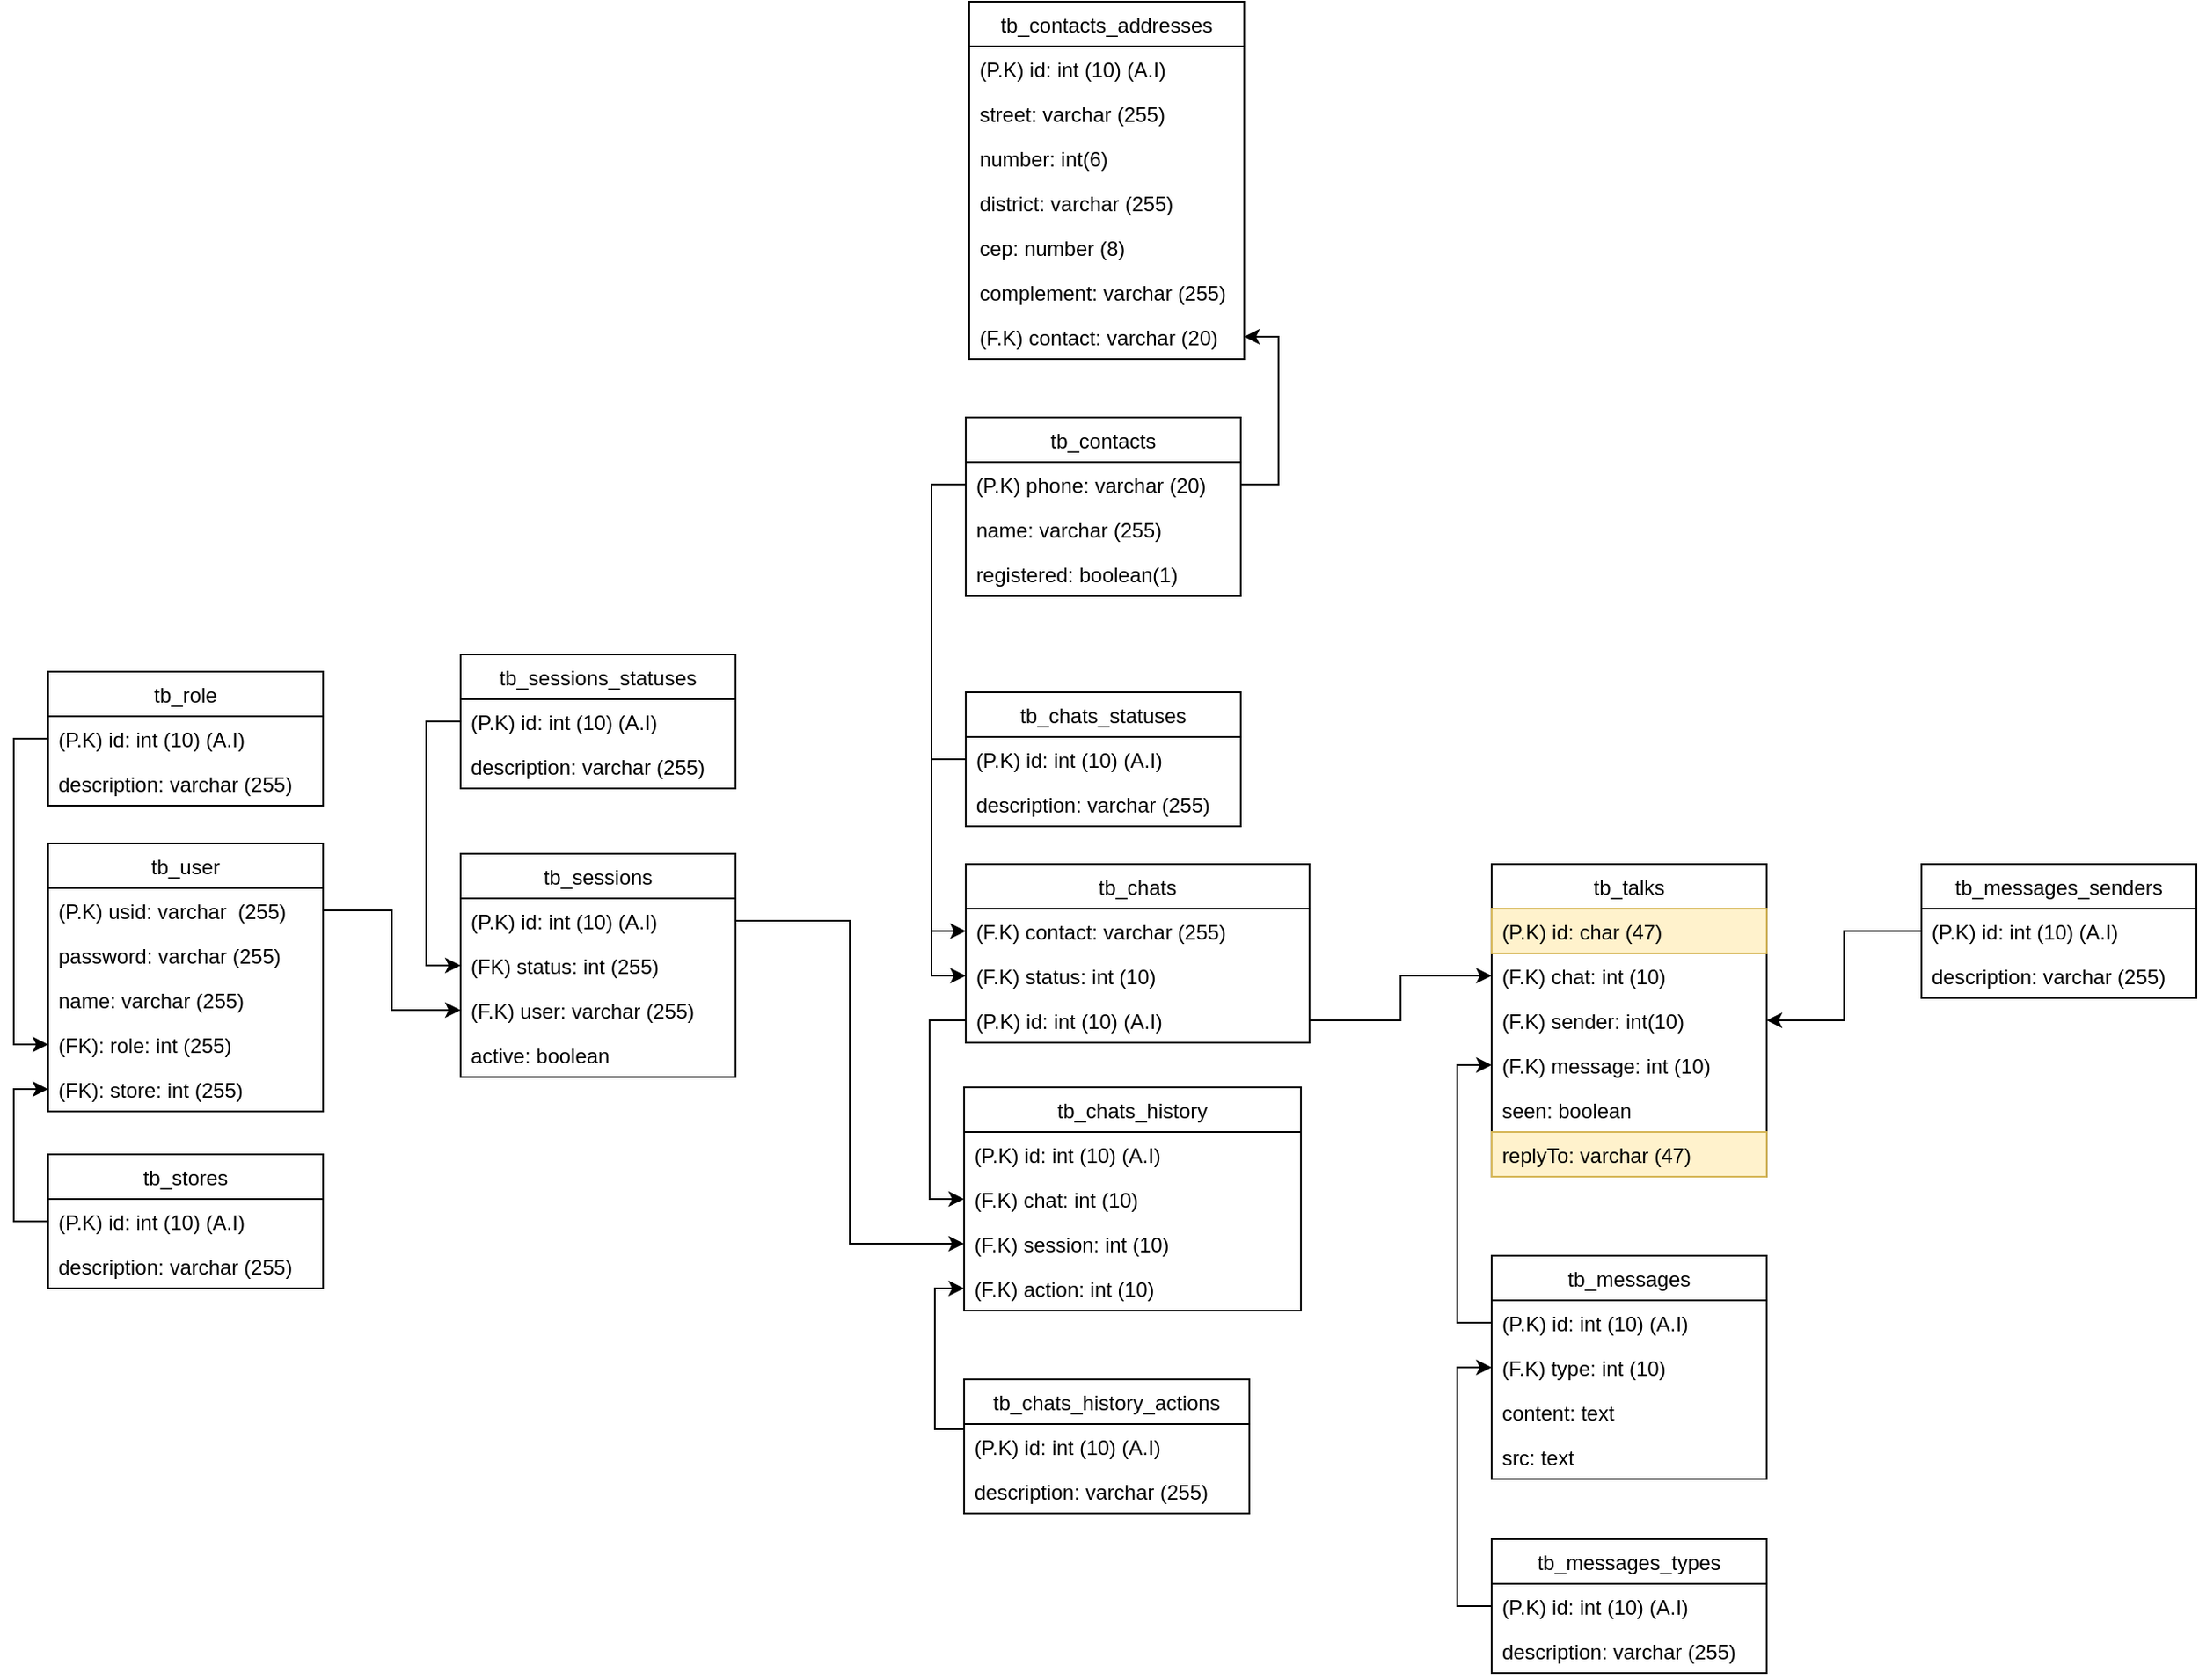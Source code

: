 <mxfile version="13.9.9" type="device"><diagram id="2EcTxf1iNhqxiwhbjNXl" name="Página-1"><mxGraphModel dx="868" dy="1689" grid="1" gridSize="10" guides="1" tooltips="1" connect="1" arrows="1" fold="1" page="1" pageScale="1" pageWidth="827" pageHeight="1169" math="0" shadow="0"><root><mxCell id="0"/><mxCell id="1" parent="0"/><mxCell id="K1PLy7R-5NIHzpUvjpQg-1" value="tb_user" style="swimlane;fontStyle=0;childLayout=stackLayout;horizontal=1;startSize=26;fillColor=none;horizontalStack=0;resizeParent=1;resizeParentMax=0;resizeLast=0;collapsible=1;marginBottom=0;" parent="1" vertex="1"><mxGeometry x="160" y="230" width="160" height="156" as="geometry"/></mxCell><mxCell id="K1PLy7R-5NIHzpUvjpQg-2" value="(P.K) usid: varchar  (255)" style="text;strokeColor=none;fillColor=none;align=left;verticalAlign=top;spacingLeft=4;spacingRight=4;overflow=hidden;rotatable=0;points=[[0,0.5],[1,0.5]];portConstraint=eastwest;" parent="K1PLy7R-5NIHzpUvjpQg-1" vertex="1"><mxGeometry y="26" width="160" height="26" as="geometry"/></mxCell><mxCell id="K1PLy7R-5NIHzpUvjpQg-3" value="password: varchar (255)" style="text;strokeColor=none;fillColor=none;align=left;verticalAlign=top;spacingLeft=4;spacingRight=4;overflow=hidden;rotatable=0;points=[[0,0.5],[1,0.5]];portConstraint=eastwest;" parent="K1PLy7R-5NIHzpUvjpQg-1" vertex="1"><mxGeometry y="52" width="160" height="26" as="geometry"/></mxCell><mxCell id="K1PLy7R-5NIHzpUvjpQg-4" value="name: varchar (255)" style="text;strokeColor=none;fillColor=none;align=left;verticalAlign=top;spacingLeft=4;spacingRight=4;overflow=hidden;rotatable=0;points=[[0,0.5],[1,0.5]];portConstraint=eastwest;" parent="K1PLy7R-5NIHzpUvjpQg-1" vertex="1"><mxGeometry y="78" width="160" height="26" as="geometry"/></mxCell><mxCell id="K1PLy7R-5NIHzpUvjpQg-5" value="(FK): role: int (255)" style="text;strokeColor=none;fillColor=none;align=left;verticalAlign=top;spacingLeft=4;spacingRight=4;overflow=hidden;rotatable=0;points=[[0,0.5],[1,0.5]];portConstraint=eastwest;" parent="K1PLy7R-5NIHzpUvjpQg-1" vertex="1"><mxGeometry y="104" width="160" height="26" as="geometry"/></mxCell><mxCell id="ibkgwpEiyWrWjp9flBz_-4" value="(FK): store: int (255)" style="text;strokeColor=none;fillColor=none;align=left;verticalAlign=top;spacingLeft=4;spacingRight=4;overflow=hidden;rotatable=0;points=[[0,0.5],[1,0.5]];portConstraint=eastwest;" parent="K1PLy7R-5NIHzpUvjpQg-1" vertex="1"><mxGeometry y="130" width="160" height="26" as="geometry"/></mxCell><mxCell id="K1PLy7R-5NIHzpUvjpQg-6" value="tb_role" style="swimlane;fontStyle=0;childLayout=stackLayout;horizontal=1;startSize=26;fillColor=none;horizontalStack=0;resizeParent=1;resizeParentMax=0;resizeLast=0;collapsible=1;marginBottom=0;" parent="1" vertex="1"><mxGeometry x="160" y="130" width="160" height="78" as="geometry"/></mxCell><mxCell id="K1PLy7R-5NIHzpUvjpQg-7" value="(P.K) id: int (10) (A.I)" style="text;strokeColor=none;fillColor=none;align=left;verticalAlign=top;spacingLeft=4;spacingRight=4;overflow=hidden;rotatable=0;points=[[0,0.5],[1,0.5]];portConstraint=eastwest;" parent="K1PLy7R-5NIHzpUvjpQg-6" vertex="1"><mxGeometry y="26" width="160" height="26" as="geometry"/></mxCell><mxCell id="K1PLy7R-5NIHzpUvjpQg-8" value="description: varchar (255)" style="text;strokeColor=none;fillColor=none;align=left;verticalAlign=top;spacingLeft=4;spacingRight=4;overflow=hidden;rotatable=0;points=[[0,0.5],[1,0.5]];portConstraint=eastwest;" parent="K1PLy7R-5NIHzpUvjpQg-6" vertex="1"><mxGeometry y="52" width="160" height="26" as="geometry"/></mxCell><mxCell id="K1PLy7R-5NIHzpUvjpQg-10" style="edgeStyle=orthogonalEdgeStyle;rounded=0;orthogonalLoop=1;jettySize=auto;html=1;entryX=0;entryY=0.5;entryDx=0;entryDy=0;" parent="1" source="K1PLy7R-5NIHzpUvjpQg-7" target="K1PLy7R-5NIHzpUvjpQg-5" edge="1"><mxGeometry relative="1" as="geometry"/></mxCell><mxCell id="K1PLy7R-5NIHzpUvjpQg-11" value="tb_chats" style="swimlane;fontStyle=0;childLayout=stackLayout;horizontal=1;startSize=26;fillColor=none;horizontalStack=0;resizeParent=1;resizeParentMax=0;resizeLast=0;collapsible=1;marginBottom=0;" parent="1" vertex="1"><mxGeometry x="693.94" y="242" width="200" height="104" as="geometry"/></mxCell><mxCell id="K1PLy7R-5NIHzpUvjpQg-14" value="(F.K) contact: varchar (255)" style="text;strokeColor=none;fillColor=none;align=left;verticalAlign=top;spacingLeft=4;spacingRight=4;overflow=hidden;rotatable=0;points=[[0,0.5],[1,0.5]];portConstraint=eastwest;" parent="K1PLy7R-5NIHzpUvjpQg-11" vertex="1"><mxGeometry y="26" width="200" height="26" as="geometry"/></mxCell><mxCell id="K1PLy7R-5NIHzpUvjpQg-13" value="(F.K) status: int (10)" style="text;strokeColor=none;fillColor=none;align=left;verticalAlign=top;spacingLeft=4;spacingRight=4;overflow=hidden;rotatable=0;points=[[0,0.5],[1,0.5]];portConstraint=eastwest;" parent="K1PLy7R-5NIHzpUvjpQg-11" vertex="1"><mxGeometry y="52" width="200" height="26" as="geometry"/></mxCell><mxCell id="K1PLy7R-5NIHzpUvjpQg-12" value="(P.K) id: int (10) (A.I)" style="text;align=left;verticalAlign=top;spacingLeft=4;spacingRight=4;overflow=hidden;rotatable=0;points=[[0,0.5],[1,0.5]];portConstraint=eastwest;" parent="K1PLy7R-5NIHzpUvjpQg-11" vertex="1"><mxGeometry y="78" width="200" height="26" as="geometry"/></mxCell><mxCell id="K1PLy7R-5NIHzpUvjpQg-19" value="tb_chats_statuses" style="swimlane;fontStyle=0;childLayout=stackLayout;horizontal=1;startSize=26;fillColor=none;horizontalStack=0;resizeParent=1;resizeParentMax=0;resizeLast=0;collapsible=1;marginBottom=0;" parent="1" vertex="1"><mxGeometry x="693.94" y="142" width="160" height="78" as="geometry"/></mxCell><mxCell id="K1PLy7R-5NIHzpUvjpQg-20" value="(P.K) id: int (10) (A.I)" style="text;strokeColor=none;fillColor=none;align=left;verticalAlign=top;spacingLeft=4;spacingRight=4;overflow=hidden;rotatable=0;points=[[0,0.5],[1,0.5]];portConstraint=eastwest;" parent="K1PLy7R-5NIHzpUvjpQg-19" vertex="1"><mxGeometry y="26" width="160" height="26" as="geometry"/></mxCell><mxCell id="K1PLy7R-5NIHzpUvjpQg-21" value="description: varchar (255)" style="text;strokeColor=none;fillColor=none;align=left;verticalAlign=top;spacingLeft=4;spacingRight=4;overflow=hidden;rotatable=0;points=[[0,0.5],[1,0.5]];portConstraint=eastwest;" parent="K1PLy7R-5NIHzpUvjpQg-19" vertex="1"><mxGeometry y="52" width="160" height="26" as="geometry"/></mxCell><mxCell id="K1PLy7R-5NIHzpUvjpQg-30" value="tb_contacts" style="swimlane;fontStyle=0;childLayout=stackLayout;horizontal=1;startSize=26;fillColor=none;horizontalStack=0;resizeParent=1;resizeParentMax=0;resizeLast=0;collapsible=1;marginBottom=0;" parent="1" vertex="1"><mxGeometry x="693.94" y="-18" width="160" height="104" as="geometry"/></mxCell><mxCell id="K1PLy7R-5NIHzpUvjpQg-31" value="(P.K) phone: varchar (20)" style="text;strokeColor=none;fillColor=none;align=left;verticalAlign=top;spacingLeft=4;spacingRight=4;overflow=hidden;rotatable=0;points=[[0,0.5],[1,0.5]];portConstraint=eastwest;" parent="K1PLy7R-5NIHzpUvjpQg-30" vertex="1"><mxGeometry y="26" width="160" height="26" as="geometry"/></mxCell><mxCell id="K1PLy7R-5NIHzpUvjpQg-32" value="name: varchar (255)" style="text;strokeColor=none;fillColor=none;align=left;verticalAlign=top;spacingLeft=4;spacingRight=4;overflow=hidden;rotatable=0;points=[[0,0.5],[1,0.5]];portConstraint=eastwest;" parent="K1PLy7R-5NIHzpUvjpQg-30" vertex="1"><mxGeometry y="52" width="160" height="26" as="geometry"/></mxCell><mxCell id="K1PLy7R-5NIHzpUvjpQg-34" value="registered: boolean(1)" style="text;strokeColor=none;fillColor=none;align=left;verticalAlign=top;spacingLeft=4;spacingRight=4;overflow=hidden;rotatable=0;points=[[0,0.5],[1,0.5]];portConstraint=eastwest;" parent="K1PLy7R-5NIHzpUvjpQg-30" vertex="1"><mxGeometry y="78" width="160" height="26" as="geometry"/></mxCell><mxCell id="K1PLy7R-5NIHzpUvjpQg-39" value="tb_chats_history" style="swimlane;fontStyle=0;childLayout=stackLayout;horizontal=1;startSize=26;fillColor=none;horizontalStack=0;resizeParent=1;resizeParentMax=0;resizeLast=0;collapsible=1;marginBottom=0;" parent="1" vertex="1"><mxGeometry x="692.94" y="372" width="196" height="130" as="geometry"/></mxCell><mxCell id="K1PLy7R-5NIHzpUvjpQg-40" value="(P.K) id: int (10) (A.I)" style="text;strokeColor=none;fillColor=none;align=left;verticalAlign=top;spacingLeft=4;spacingRight=4;overflow=hidden;rotatable=0;points=[[0,0.5],[1,0.5]];portConstraint=eastwest;" parent="K1PLy7R-5NIHzpUvjpQg-39" vertex="1"><mxGeometry y="26" width="196" height="26" as="geometry"/></mxCell><mxCell id="K1PLy7R-5NIHzpUvjpQg-41" value="(F.K) chat: int (10)" style="text;strokeColor=none;fillColor=none;align=left;verticalAlign=top;spacingLeft=4;spacingRight=4;overflow=hidden;rotatable=0;points=[[0,0.5],[1,0.5]];portConstraint=eastwest;" parent="K1PLy7R-5NIHzpUvjpQg-39" vertex="1"><mxGeometry y="52" width="196" height="26" as="geometry"/></mxCell><mxCell id="K1PLy7R-5NIHzpUvjpQg-43" value="(F.K) session: int (10)" style="text;strokeColor=none;fillColor=none;align=left;verticalAlign=top;spacingLeft=4;spacingRight=4;overflow=hidden;rotatable=0;points=[[0,0.5],[1,0.5]];portConstraint=eastwest;" parent="K1PLy7R-5NIHzpUvjpQg-39" vertex="1"><mxGeometry y="78" width="196" height="26" as="geometry"/></mxCell><mxCell id="K1PLy7R-5NIHzpUvjpQg-42" value="(F.K) action: int (10)" style="text;strokeColor=none;fillColor=none;align=left;verticalAlign=top;spacingLeft=4;spacingRight=4;overflow=hidden;rotatable=0;points=[[0,0.5],[1,0.5]];portConstraint=eastwest;" parent="K1PLy7R-5NIHzpUvjpQg-39" vertex="1"><mxGeometry y="104" width="196" height="26" as="geometry"/></mxCell><mxCell id="K1PLy7R-5NIHzpUvjpQg-48" value="tb_chats_history_actions" style="swimlane;fontStyle=0;childLayout=stackLayout;horizontal=1;startSize=26;fillColor=none;horizontalStack=0;resizeParent=1;resizeParentMax=0;resizeLast=0;collapsible=1;marginBottom=0;" parent="1" vertex="1"><mxGeometry x="692.94" y="542" width="166" height="78" as="geometry"/></mxCell><mxCell id="K1PLy7R-5NIHzpUvjpQg-49" value="(P.K) id: int (10) (A.I)" style="text;strokeColor=none;fillColor=none;align=left;verticalAlign=top;spacingLeft=4;spacingRight=4;overflow=hidden;rotatable=0;points=[[0,0.5],[1,0.5]];portConstraint=eastwest;" parent="K1PLy7R-5NIHzpUvjpQg-48" vertex="1"><mxGeometry y="26" width="166" height="26" as="geometry"/></mxCell><mxCell id="K1PLy7R-5NIHzpUvjpQg-50" value="description: varchar (255)" style="text;strokeColor=none;fillColor=none;align=left;verticalAlign=top;spacingLeft=4;spacingRight=4;overflow=hidden;rotatable=0;points=[[0,0.5],[1,0.5]];portConstraint=eastwest;" parent="K1PLy7R-5NIHzpUvjpQg-48" vertex="1"><mxGeometry y="52" width="166" height="26" as="geometry"/></mxCell><mxCell id="K1PLy7R-5NIHzpUvjpQg-58" style="edgeStyle=orthogonalEdgeStyle;rounded=0;orthogonalLoop=1;jettySize=auto;html=1;entryX=0;entryY=0.5;entryDx=0;entryDy=0;" parent="1" source="K1PLy7R-5NIHzpUvjpQg-49" target="K1PLy7R-5NIHzpUvjpQg-42" edge="1"><mxGeometry relative="1" as="geometry"><Array as="points"><mxPoint x="675.94" y="571"/><mxPoint x="675.94" y="489"/></Array></mxGeometry></mxCell><mxCell id="K1PLy7R-5NIHzpUvjpQg-61" value="tb_talks" style="swimlane;fontStyle=0;childLayout=stackLayout;horizontal=1;startSize=26;fillColor=none;horizontalStack=0;resizeParent=1;resizeParentMax=0;resizeLast=0;collapsible=1;marginBottom=0;" parent="1" vertex="1"><mxGeometry x="999.94" y="242" width="160" height="182" as="geometry"/></mxCell><mxCell id="K1PLy7R-5NIHzpUvjpQg-62" value="(P.K) id: char (47) " style="text;strokeColor=#d6b656;fillColor=#fff2cc;align=left;verticalAlign=top;spacingLeft=4;spacingRight=4;overflow=hidden;rotatable=0;points=[[0,0.5],[1,0.5]];portConstraint=eastwest;" parent="K1PLy7R-5NIHzpUvjpQg-61" vertex="1"><mxGeometry y="26" width="160" height="26" as="geometry"/></mxCell><mxCell id="K1PLy7R-5NIHzpUvjpQg-63" value="(F.K) chat: int (10)" style="text;strokeColor=none;fillColor=none;align=left;verticalAlign=top;spacingLeft=4;spacingRight=4;overflow=hidden;rotatable=0;points=[[0,0.5],[1,0.5]];portConstraint=eastwest;" parent="K1PLy7R-5NIHzpUvjpQg-61" vertex="1"><mxGeometry y="52" width="160" height="26" as="geometry"/></mxCell><mxCell id="K1PLy7R-5NIHzpUvjpQg-74" value="(F.K) sender: int(10)" style="text;strokeColor=none;fillColor=none;align=left;verticalAlign=top;spacingLeft=4;spacingRight=4;overflow=hidden;rotatable=0;points=[[0,0.5],[1,0.5]];portConstraint=eastwest;" parent="K1PLy7R-5NIHzpUvjpQg-61" vertex="1"><mxGeometry y="78" width="160" height="26" as="geometry"/></mxCell><mxCell id="K1PLy7R-5NIHzpUvjpQg-66" value="(F.K) message: int (10)" style="text;strokeColor=none;fillColor=none;align=left;verticalAlign=top;spacingLeft=4;spacingRight=4;overflow=hidden;rotatable=0;points=[[0,0.5],[1,0.5]];portConstraint=eastwest;" parent="K1PLy7R-5NIHzpUvjpQg-61" vertex="1"><mxGeometry y="104" width="160" height="26" as="geometry"/></mxCell><mxCell id="K1PLy7R-5NIHzpUvjpQg-64" value="seen: boolean" style="text;strokeColor=none;fillColor=none;align=left;verticalAlign=top;spacingLeft=4;spacingRight=4;overflow=hidden;rotatable=0;points=[[0,0.5],[1,0.5]];portConstraint=eastwest;" parent="K1PLy7R-5NIHzpUvjpQg-61" vertex="1"><mxGeometry y="130" width="160" height="26" as="geometry"/></mxCell><mxCell id="isqD0HC7-6-D7z61x8-d-1" value="replyTo: varchar (47)" style="text;strokeColor=#d6b656;fillColor=#fff2cc;align=left;verticalAlign=top;spacingLeft=4;spacingRight=4;overflow=hidden;rotatable=0;points=[[0,0.5],[1,0.5]];portConstraint=eastwest;" vertex="1" parent="K1PLy7R-5NIHzpUvjpQg-61"><mxGeometry y="156" width="160" height="26" as="geometry"/></mxCell><mxCell id="K1PLy7R-5NIHzpUvjpQg-67" style="edgeStyle=orthogonalEdgeStyle;rounded=0;orthogonalLoop=1;jettySize=auto;html=1;entryX=0;entryY=0.5;entryDx=0;entryDy=0;" parent="1" source="K1PLy7R-5NIHzpUvjpQg-12" target="K1PLy7R-5NIHzpUvjpQg-63" edge="1"><mxGeometry relative="1" as="geometry"/></mxCell><mxCell id="K1PLy7R-5NIHzpUvjpQg-68" value="tb_messages_types" style="swimlane;fontStyle=0;childLayout=stackLayout;horizontal=1;startSize=26;fillColor=none;horizontalStack=0;resizeParent=1;resizeParentMax=0;resizeLast=0;collapsible=1;marginBottom=0;" parent="1" vertex="1"><mxGeometry x="999.94" y="635" width="160" height="78" as="geometry"/></mxCell><mxCell id="K1PLy7R-5NIHzpUvjpQg-69" value="(P.K) id: int (10) (A.I)" style="text;strokeColor=none;fillColor=none;align=left;verticalAlign=top;spacingLeft=4;spacingRight=4;overflow=hidden;rotatable=0;points=[[0,0.5],[1,0.5]];portConstraint=eastwest;" parent="K1PLy7R-5NIHzpUvjpQg-68" vertex="1"><mxGeometry y="26" width="160" height="26" as="geometry"/></mxCell><mxCell id="K1PLy7R-5NIHzpUvjpQg-70" value="description: varchar (255)" style="text;strokeColor=none;fillColor=none;align=left;verticalAlign=top;spacingLeft=4;spacingRight=4;overflow=hidden;rotatable=0;points=[[0,0.5],[1,0.5]];portConstraint=eastwest;" parent="K1PLy7R-5NIHzpUvjpQg-68" vertex="1"><mxGeometry y="52" width="160" height="26" as="geometry"/></mxCell><mxCell id="K1PLy7R-5NIHzpUvjpQg-71" value="tb_messages" style="swimlane;fontStyle=0;childLayout=stackLayout;horizontal=1;startSize=26;fillColor=none;horizontalStack=0;resizeParent=1;resizeParentMax=0;resizeLast=0;collapsible=1;marginBottom=0;" parent="1" vertex="1"><mxGeometry x="999.94" y="470" width="160" height="130" as="geometry"/></mxCell><mxCell id="K1PLy7R-5NIHzpUvjpQg-72" value="(P.K) id: int (10) (A.I)" style="text;strokeColor=none;fillColor=none;align=left;verticalAlign=top;spacingLeft=4;spacingRight=4;overflow=hidden;rotatable=0;points=[[0,0.5],[1,0.5]];portConstraint=eastwest;" parent="K1PLy7R-5NIHzpUvjpQg-71" vertex="1"><mxGeometry y="26" width="160" height="26" as="geometry"/></mxCell><mxCell id="K1PLy7R-5NIHzpUvjpQg-73" value="(F.K) type: int (10)" style="text;strokeColor=none;fillColor=none;align=left;verticalAlign=top;spacingLeft=4;spacingRight=4;overflow=hidden;rotatable=0;points=[[0,0.5],[1,0.5]];portConstraint=eastwest;" parent="K1PLy7R-5NIHzpUvjpQg-71" vertex="1"><mxGeometry y="52" width="160" height="26" as="geometry"/></mxCell><mxCell id="KFU0r97ebyWP7Bhak--g-5" value="content: text" style="text;strokeColor=none;fillColor=none;align=left;verticalAlign=top;spacingLeft=4;spacingRight=4;overflow=hidden;rotatable=0;points=[[0,0.5],[1,0.5]];portConstraint=eastwest;" parent="K1PLy7R-5NIHzpUvjpQg-71" vertex="1"><mxGeometry y="78" width="160" height="26" as="geometry"/></mxCell><mxCell id="MD5iEIr7WSb2iksZf7Fd-1" value="src: text" style="text;strokeColor=none;fillColor=none;align=left;verticalAlign=top;spacingLeft=4;spacingRight=4;overflow=hidden;rotatable=0;points=[[0,0.5],[1,0.5]];portConstraint=eastwest;" parent="K1PLy7R-5NIHzpUvjpQg-71" vertex="1"><mxGeometry y="104" width="160" height="26" as="geometry"/></mxCell><mxCell id="K1PLy7R-5NIHzpUvjpQg-77" style="edgeStyle=orthogonalEdgeStyle;rounded=0;orthogonalLoop=1;jettySize=auto;html=1;entryX=0;entryY=0.5;entryDx=0;entryDy=0;" parent="1" source="K1PLy7R-5NIHzpUvjpQg-72" target="K1PLy7R-5NIHzpUvjpQg-66" edge="1"><mxGeometry relative="1" as="geometry"/></mxCell><mxCell id="3fokAXjPb4UnyvC5-uQR-1" value="tb_sessions" style="swimlane;fontStyle=0;childLayout=stackLayout;horizontal=1;startSize=26;fillColor=none;horizontalStack=0;resizeParent=1;resizeParentMax=0;resizeLast=0;collapsible=1;marginBottom=0;" parent="1" vertex="1"><mxGeometry x="400" y="236" width="160" height="130" as="geometry"/></mxCell><mxCell id="3fokAXjPb4UnyvC5-uQR-2" value="(P.K) id: int (10) (A.I)" style="text;strokeColor=none;fillColor=none;align=left;verticalAlign=top;spacingLeft=4;spacingRight=4;overflow=hidden;rotatable=0;points=[[0,0.5],[1,0.5]];portConstraint=eastwest;" parent="3fokAXjPb4UnyvC5-uQR-1" vertex="1"><mxGeometry y="26" width="160" height="26" as="geometry"/></mxCell><mxCell id="3fokAXjPb4UnyvC5-uQR-5" value="(FK) status: int (255)" style="text;strokeColor=none;fillColor=none;align=left;verticalAlign=top;spacingLeft=4;spacingRight=4;overflow=hidden;rotatable=0;points=[[0,0.5],[1,0.5]];portConstraint=eastwest;" parent="3fokAXjPb4UnyvC5-uQR-1" vertex="1"><mxGeometry y="52" width="160" height="26" as="geometry"/></mxCell><mxCell id="3fokAXjPb4UnyvC5-uQR-4" value="(F.K) user: varchar (255)" style="text;strokeColor=none;fillColor=none;align=left;verticalAlign=top;spacingLeft=4;spacingRight=4;overflow=hidden;rotatable=0;points=[[0,0.5],[1,0.5]];portConstraint=eastwest;" parent="3fokAXjPb4UnyvC5-uQR-1" vertex="1"><mxGeometry y="78" width="160" height="26" as="geometry"/></mxCell><mxCell id="3fokAXjPb4UnyvC5-uQR-6" value="active: boolean" style="text;strokeColor=none;fillColor=none;align=left;verticalAlign=top;spacingLeft=4;spacingRight=4;overflow=hidden;rotatable=0;points=[[0,0.5],[1,0.5]];portConstraint=eastwest;" parent="3fokAXjPb4UnyvC5-uQR-1" vertex="1"><mxGeometry y="104" width="160" height="26" as="geometry"/></mxCell><mxCell id="3fokAXjPb4UnyvC5-uQR-7" value="tb_sessions_statuses" style="swimlane;fontStyle=0;childLayout=stackLayout;horizontal=1;startSize=26;fillColor=none;horizontalStack=0;resizeParent=1;resizeParentMax=0;resizeLast=0;collapsible=1;marginBottom=0;" parent="1" vertex="1"><mxGeometry x="400" y="120" width="160" height="78" as="geometry"/></mxCell><mxCell id="3fokAXjPb4UnyvC5-uQR-8" value="(P.K) id: int (10) (A.I)" style="text;strokeColor=none;fillColor=none;align=left;verticalAlign=top;spacingLeft=4;spacingRight=4;overflow=hidden;rotatable=0;points=[[0,0.5],[1,0.5]];portConstraint=eastwest;" parent="3fokAXjPb4UnyvC5-uQR-7" vertex="1"><mxGeometry y="26" width="160" height="26" as="geometry"/></mxCell><mxCell id="3fokAXjPb4UnyvC5-uQR-9" value="description: varchar (255)" style="text;strokeColor=none;fillColor=none;align=left;verticalAlign=top;spacingLeft=4;spacingRight=4;overflow=hidden;rotatable=0;points=[[0,0.5],[1,0.5]];portConstraint=eastwest;" parent="3fokAXjPb4UnyvC5-uQR-7" vertex="1"><mxGeometry y="52" width="160" height="26" as="geometry"/></mxCell><mxCell id="3fokAXjPb4UnyvC5-uQR-11" style="edgeStyle=orthogonalEdgeStyle;rounded=0;orthogonalLoop=1;jettySize=auto;html=1;entryX=0;entryY=0.5;entryDx=0;entryDy=0;" parent="1" source="3fokAXjPb4UnyvC5-uQR-8" target="3fokAXjPb4UnyvC5-uQR-5" edge="1"><mxGeometry relative="1" as="geometry"/></mxCell><mxCell id="3fokAXjPb4UnyvC5-uQR-12" style="edgeStyle=orthogonalEdgeStyle;rounded=0;orthogonalLoop=1;jettySize=auto;html=1;entryX=0;entryY=0.5;entryDx=0;entryDy=0;" parent="1" source="K1PLy7R-5NIHzpUvjpQg-2" target="3fokAXjPb4UnyvC5-uQR-4" edge="1"><mxGeometry relative="1" as="geometry"/></mxCell><mxCell id="3fokAXjPb4UnyvC5-uQR-13" style="edgeStyle=orthogonalEdgeStyle;rounded=0;orthogonalLoop=1;jettySize=auto;html=1;entryX=0;entryY=0.5;entryDx=0;entryDy=0;" parent="1" source="K1PLy7R-5NIHzpUvjpQg-12" target="K1PLy7R-5NIHzpUvjpQg-41" edge="1"><mxGeometry relative="1" as="geometry"/></mxCell><mxCell id="3fokAXjPb4UnyvC5-uQR-14" style="edgeStyle=orthogonalEdgeStyle;rounded=0;orthogonalLoop=1;jettySize=auto;html=1;entryX=0;entryY=0.5;entryDx=0;entryDy=0;" parent="1" source="K1PLy7R-5NIHzpUvjpQg-20" target="K1PLy7R-5NIHzpUvjpQg-13" edge="1"><mxGeometry relative="1" as="geometry"><Array as="points"><mxPoint x="674" y="181"/><mxPoint x="674" y="307"/></Array></mxGeometry></mxCell><mxCell id="3fokAXjPb4UnyvC5-uQR-15" style="edgeStyle=orthogonalEdgeStyle;rounded=0;orthogonalLoop=1;jettySize=auto;html=1;entryX=0;entryY=0.5;entryDx=0;entryDy=0;" parent="1" source="K1PLy7R-5NIHzpUvjpQg-31" target="K1PLy7R-5NIHzpUvjpQg-14" edge="1"><mxGeometry relative="1" as="geometry"><Array as="points"><mxPoint x="674" y="21"/><mxPoint x="674" y="281"/></Array></mxGeometry></mxCell><mxCell id="3fokAXjPb4UnyvC5-uQR-16" style="edgeStyle=orthogonalEdgeStyle;rounded=0;orthogonalLoop=1;jettySize=auto;html=1;entryX=0;entryY=0.5;entryDx=0;entryDy=0;" parent="1" source="3fokAXjPb4UnyvC5-uQR-2" target="K1PLy7R-5NIHzpUvjpQg-43" edge="1"><mxGeometry relative="1" as="geometry"/></mxCell><mxCell id="3fokAXjPb4UnyvC5-uQR-17" value="tb_contacts_addresses" style="swimlane;fontStyle=0;childLayout=stackLayout;horizontal=1;startSize=26;fillColor=none;horizontalStack=0;resizeParent=1;resizeParentMax=0;resizeLast=0;collapsible=1;marginBottom=0;" parent="1" vertex="1"><mxGeometry x="695.94" y="-260" width="160" height="208" as="geometry"/></mxCell><mxCell id="3fokAXjPb4UnyvC5-uQR-18" value="(P.K) id: int (10) (A.I)" style="text;strokeColor=none;fillColor=none;align=left;verticalAlign=top;spacingLeft=4;spacingRight=4;overflow=hidden;rotatable=0;points=[[0,0.5],[1,0.5]];portConstraint=eastwest;" parent="3fokAXjPb4UnyvC5-uQR-17" vertex="1"><mxGeometry y="26" width="160" height="26" as="geometry"/></mxCell><mxCell id="3fokAXjPb4UnyvC5-uQR-19" value="street: varchar (255)" style="text;strokeColor=none;fillColor=none;align=left;verticalAlign=top;spacingLeft=4;spacingRight=4;overflow=hidden;rotatable=0;points=[[0,0.5],[1,0.5]];portConstraint=eastwest;" parent="3fokAXjPb4UnyvC5-uQR-17" vertex="1"><mxGeometry y="52" width="160" height="26" as="geometry"/></mxCell><mxCell id="3fokAXjPb4UnyvC5-uQR-20" value="number: int(6)" style="text;strokeColor=none;fillColor=none;align=left;verticalAlign=top;spacingLeft=4;spacingRight=4;overflow=hidden;rotatable=0;points=[[0,0.5],[1,0.5]];portConstraint=eastwest;" parent="3fokAXjPb4UnyvC5-uQR-17" vertex="1"><mxGeometry y="78" width="160" height="26" as="geometry"/></mxCell><mxCell id="3fokAXjPb4UnyvC5-uQR-21" value="district: varchar (255)" style="text;strokeColor=none;fillColor=none;align=left;verticalAlign=top;spacingLeft=4;spacingRight=4;overflow=hidden;rotatable=0;points=[[0,0.5],[1,0.5]];portConstraint=eastwest;" parent="3fokAXjPb4UnyvC5-uQR-17" vertex="1"><mxGeometry y="104" width="160" height="26" as="geometry"/></mxCell><mxCell id="3fokAXjPb4UnyvC5-uQR-22" value="cep: number (8)" style="text;strokeColor=none;fillColor=none;align=left;verticalAlign=top;spacingLeft=4;spacingRight=4;overflow=hidden;rotatable=0;points=[[0,0.5],[1,0.5]];portConstraint=eastwest;" parent="3fokAXjPb4UnyvC5-uQR-17" vertex="1"><mxGeometry y="130" width="160" height="26" as="geometry"/></mxCell><mxCell id="3fokAXjPb4UnyvC5-uQR-23" value="complement: varchar (255)" style="text;strokeColor=none;fillColor=none;align=left;verticalAlign=top;spacingLeft=4;spacingRight=4;overflow=hidden;rotatable=0;points=[[0,0.5],[1,0.5]];portConstraint=eastwest;" parent="3fokAXjPb4UnyvC5-uQR-17" vertex="1"><mxGeometry y="156" width="160" height="26" as="geometry"/></mxCell><mxCell id="3fokAXjPb4UnyvC5-uQR-24" value="(F.K) contact: varchar (20)" style="text;strokeColor=none;fillColor=none;align=left;verticalAlign=top;spacingLeft=4;spacingRight=4;overflow=hidden;rotatable=0;points=[[0,0.5],[1,0.5]];portConstraint=eastwest;" parent="3fokAXjPb4UnyvC5-uQR-17" vertex="1"><mxGeometry y="182" width="160" height="26" as="geometry"/></mxCell><mxCell id="3fokAXjPb4UnyvC5-uQR-25" style="edgeStyle=orthogonalEdgeStyle;rounded=0;orthogonalLoop=1;jettySize=auto;html=1;entryX=1;entryY=0.5;entryDx=0;entryDy=0;" parent="1" source="K1PLy7R-5NIHzpUvjpQg-31" target="3fokAXjPb4UnyvC5-uQR-24" edge="1"><mxGeometry relative="1" as="geometry"/></mxCell><mxCell id="ibkgwpEiyWrWjp9flBz_-1" value="tb_stores" style="swimlane;fontStyle=0;childLayout=stackLayout;horizontal=1;startSize=26;fillColor=none;horizontalStack=0;resizeParent=1;resizeParentMax=0;resizeLast=0;collapsible=1;marginBottom=0;" parent="1" vertex="1"><mxGeometry x="160" y="411" width="160" height="78" as="geometry"/></mxCell><mxCell id="ibkgwpEiyWrWjp9flBz_-2" value="(P.K) id: int (10) (A.I)" style="text;strokeColor=none;fillColor=none;align=left;verticalAlign=top;spacingLeft=4;spacingRight=4;overflow=hidden;rotatable=0;points=[[0,0.5],[1,0.5]];portConstraint=eastwest;" parent="ibkgwpEiyWrWjp9flBz_-1" vertex="1"><mxGeometry y="26" width="160" height="26" as="geometry"/></mxCell><mxCell id="ibkgwpEiyWrWjp9flBz_-3" value="description: varchar (255)" style="text;strokeColor=none;fillColor=none;align=left;verticalAlign=top;spacingLeft=4;spacingRight=4;overflow=hidden;rotatable=0;points=[[0,0.5],[1,0.5]];portConstraint=eastwest;" parent="ibkgwpEiyWrWjp9flBz_-1" vertex="1"><mxGeometry y="52" width="160" height="26" as="geometry"/></mxCell><mxCell id="ibkgwpEiyWrWjp9flBz_-5" style="edgeStyle=orthogonalEdgeStyle;rounded=0;orthogonalLoop=1;jettySize=auto;html=1;entryX=0;entryY=0.5;entryDx=0;entryDy=0;" parent="1" source="ibkgwpEiyWrWjp9flBz_-2" target="ibkgwpEiyWrWjp9flBz_-4" edge="1"><mxGeometry relative="1" as="geometry"><Array as="points"><mxPoint x="140" y="450"/><mxPoint x="140" y="373"/></Array></mxGeometry></mxCell><mxCell id="KFU0r97ebyWP7Bhak--g-2" value="tb_messages_senders" style="swimlane;fontStyle=0;childLayout=stackLayout;horizontal=1;startSize=26;fillColor=none;horizontalStack=0;resizeParent=1;resizeParentMax=0;resizeLast=0;collapsible=1;marginBottom=0;" parent="1" vertex="1"><mxGeometry x="1250" y="242" width="160" height="78" as="geometry"/></mxCell><mxCell id="KFU0r97ebyWP7Bhak--g-3" value="(P.K) id: int (10) (A.I)" style="text;strokeColor=none;fillColor=none;align=left;verticalAlign=top;spacingLeft=4;spacingRight=4;overflow=hidden;rotatable=0;points=[[0,0.5],[1,0.5]];portConstraint=eastwest;" parent="KFU0r97ebyWP7Bhak--g-2" vertex="1"><mxGeometry y="26" width="160" height="26" as="geometry"/></mxCell><mxCell id="KFU0r97ebyWP7Bhak--g-4" value="description: varchar (255)" style="text;strokeColor=none;fillColor=none;align=left;verticalAlign=top;spacingLeft=4;spacingRight=4;overflow=hidden;rotatable=0;points=[[0,0.5],[1,0.5]];portConstraint=eastwest;" parent="KFU0r97ebyWP7Bhak--g-2" vertex="1"><mxGeometry y="52" width="160" height="26" as="geometry"/></mxCell><mxCell id="KFU0r97ebyWP7Bhak--g-7" style="edgeStyle=orthogonalEdgeStyle;rounded=0;orthogonalLoop=1;jettySize=auto;html=1;" parent="1" source="KFU0r97ebyWP7Bhak--g-3" target="K1PLy7R-5NIHzpUvjpQg-74" edge="1"><mxGeometry relative="1" as="geometry"/></mxCell><mxCell id="MD5iEIr7WSb2iksZf7Fd-2" style="edgeStyle=orthogonalEdgeStyle;rounded=0;orthogonalLoop=1;jettySize=auto;html=1;entryX=0;entryY=0.5;entryDx=0;entryDy=0;" parent="1" source="K1PLy7R-5NIHzpUvjpQg-69" target="K1PLy7R-5NIHzpUvjpQg-73" edge="1"><mxGeometry relative="1" as="geometry"/></mxCell></root></mxGraphModel></diagram></mxfile>